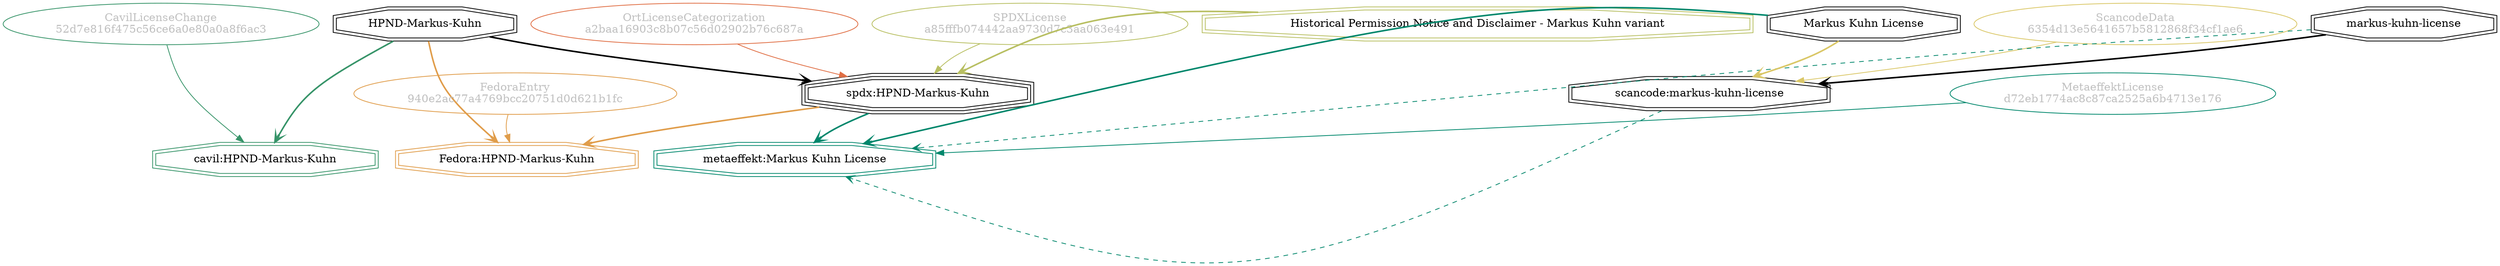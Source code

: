 strict digraph {
    node [shape=box];
    graph [splines=curved];
    2116 [label="SPDXLicense\na85fffb074442aa9730d7c3aa063e491"
         ,fontcolor=gray
         ,color="#b8bf62"
         ,fillcolor="beige;1"
         ,shape=ellipse];
    2117 [label="spdx:HPND-Markus-Kuhn"
         ,shape=tripleoctagon];
    2118 [label="HPND-Markus-Kuhn"
         ,shape=doubleoctagon];
    2119 [label="Historical Permission Notice and Disclaimer - Markus Kuhn variant"
         ,color="#b8bf62"
         ,shape=doubleoctagon];
    6753 [label="FedoraEntry\n940e2ac77a4769bcc20751d0d621b1fc"
         ,fontcolor=gray
         ,color="#e09d4b"
         ,fillcolor="beige;1"
         ,shape=ellipse];
    6754 [label="Fedora:HPND-Markus-Kuhn"
         ,color="#e09d4b"
         ,shape=doubleoctagon];
    18986 [label="ScancodeData\n6354d13e5641657b5812868f34cf1ae6"
          ,fontcolor=gray
          ,color="#dac767"
          ,fillcolor="beige;1"
          ,shape=ellipse];
    18987 [label="scancode:markus-kuhn-license"
          ,shape=doubleoctagon];
    18988 [label="markus-kuhn-license"
          ,shape=doubleoctagon];
    18989 [label="Markus Kuhn License"
          ,shape=doubleoctagon];
    28742 [label="OrtLicenseCategorization\na2baa16903c8b07c56d02902b76c687a"
          ,fontcolor=gray
          ,color="#e06f45"
          ,fillcolor="beige;1"
          ,shape=ellipse];
    36960 [label="CavilLicenseChange\n52d7e816f475c56ce6a0e80a0a8f6ac3"
          ,fontcolor=gray
          ,color="#379469"
          ,fillcolor="beige;1"
          ,shape=ellipse];
    36961 [label="cavil:HPND-Markus-Kuhn"
          ,color="#379469"
          ,shape=doubleoctagon];
    45651 [label="MetaeffektLicense\nd72eb1774ac8c87ca2525a6b4713e176"
          ,fontcolor=gray
          ,color="#00876c"
          ,fillcolor="beige;1"
          ,shape=ellipse];
    45652 [label="metaeffekt:Markus Kuhn License"
          ,color="#00876c"
          ,shape=doubleoctagon];
    2116 -> 2117 [weight=0.5
                 ,color="#b8bf62"];
    2117 -> 6754 [style=bold
                 ,arrowhead=vee
                 ,weight=0.7
                 ,color="#e09d4b"];
    2117 -> 45652 [style=bold
                  ,arrowhead=vee
                  ,weight=0.7
                  ,color="#00876c"];
    2118 -> 2117 [style=bold
                 ,arrowhead=vee
                 ,weight=0.7];
    2118 -> 6754 [style=bold
                 ,arrowhead=vee
                 ,weight=0.7
                 ,color="#e09d4b"];
    2118 -> 36961 [style=bold
                  ,arrowhead=vee
                  ,weight=0.7
                  ,color="#379469"];
    2118 -> 36961 [style=bold
                  ,arrowhead=vee
                  ,weight=0.7
                  ,color="#379469"];
    2119 -> 2117 [style=bold
                 ,arrowhead=vee
                 ,weight=0.7
                 ,color="#b8bf62"];
    6753 -> 6754 [weight=0.5
                 ,color="#e09d4b"];
    18986 -> 18987 [weight=0.5
                   ,color="#dac767"];
    18987 -> 45652 [style=dashed
                   ,arrowhead=vee
                   ,weight=0.5
                   ,color="#00876c"];
    18988 -> 18987 [style=bold
                   ,arrowhead=vee
                   ,weight=0.7];
    18988 -> 45652 [style=dashed
                   ,arrowhead=vee
                   ,weight=0.5
                   ,color="#00876c"];
    18989 -> 18987 [style=bold
                   ,arrowhead=vee
                   ,weight=0.7
                   ,color="#dac767"];
    18989 -> 45652 [style=bold
                   ,arrowhead=vee
                   ,weight=0.7
                   ,color="#00876c"];
    18989 -> 45652 [style=bold
                   ,arrowhead=vee
                   ,weight=0.7
                   ,color="#00876c"];
    28742 -> 2117 [weight=0.5
                  ,color="#e06f45"];
    36960 -> 36961 [weight=0.5
                   ,color="#379469"];
    45651 -> 45652 [weight=0.5
                   ,color="#00876c"];
}
